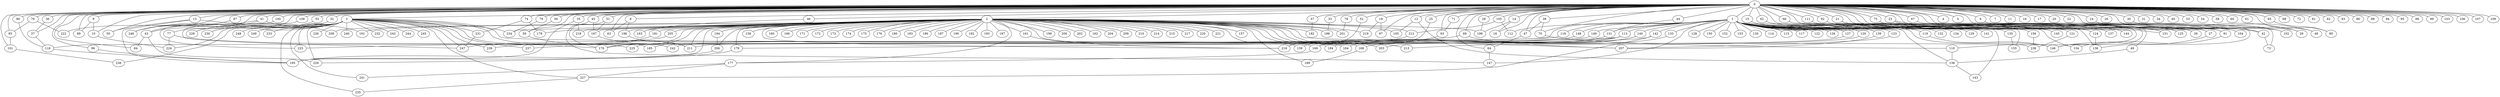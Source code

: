 
graph graphname {
    0 -- 1
0 -- 2
0 -- 3
0 -- 4
0 -- 5
0 -- 6
0 -- 7
0 -- 8
0 -- 9
0 -- 10
0 -- 11
0 -- 12
0 -- 13
0 -- 14
0 -- 15
0 -- 16
0 -- 17
0 -- 18
0 -- 19
0 -- 20
0 -- 21
0 -- 22
0 -- 23
0 -- 24
0 -- 25
0 -- 26
0 -- 27
0 -- 28
0 -- 29
0 -- 30
0 -- 31
0 -- 32
0 -- 33
0 -- 34
0 -- 35
0 -- 36
0 -- 37
0 -- 38
0 -- 39
0 -- 40
0 -- 41
0 -- 42
0 -- 43
0 -- 44
0 -- 45
0 -- 46
0 -- 47
0 -- 48
0 -- 49
0 -- 50
0 -- 51
0 -- 52
0 -- 53
0 -- 54
0 -- 55
0 -- 56
0 -- 57
0 -- 58
0 -- 59
0 -- 60
0 -- 61
0 -- 62
0 -- 63
0 -- 64
0 -- 65
0 -- 66
0 -- 67
0 -- 68
0 -- 69
0 -- 70
0 -- 71
0 -- 72
0 -- 73
0 -- 74
0 -- 75
0 -- 76
0 -- 77
0 -- 78
0 -- 79
0 -- 80
0 -- 81
0 -- 82
0 -- 83
0 -- 84
0 -- 85
0 -- 86
0 -- 87
0 -- 88
0 -- 89
0 -- 90
0 -- 91
0 -- 92
0 -- 93
0 -- 94
0 -- 95
0 -- 96
0 -- 97
0 -- 98
0 -- 99
0 -- 100
0 -- 101
0 -- 102
0 -- 103
0 -- 104
0 -- 105
0 -- 106
0 -- 107
0 -- 108
0 -- 109
0 -- 110
0 -- 111
0 -- 246
1 -- 128
1 -- 130
1 -- 131
1 -- 132
1 -- 133
1 -- 134
1 -- 129
1 -- 136
1 -- 137
1 -- 138
1 -- 139
1 -- 140
1 -- 141
1 -- 142
1 -- 143
1 -- 144
1 -- 145
1 -- 146
1 -- 147
1 -- 148
1 -- 149
1 -- 150
1 -- 151
1 -- 152
1 -- 153
1 -- 154
1 -- 155
1 -- 156
1 -- 135
1 -- 112
1 -- 113
1 -- 114
1 -- 115
1 -- 116
1 -- 117
1 -- 118
1 -- 119
1 -- 120
1 -- 121
1 -- 122
1 -- 123
1 -- 124
1 -- 125
1 -- 126
1 -- 127
2 -- 157
2 -- 158
2 -- 159
2 -- 160
2 -- 161
2 -- 162
2 -- 163
2 -- 164
2 -- 165
2 -- 166
2 -- 167
2 -- 168
2 -- 169
2 -- 170
2 -- 171
2 -- 172
2 -- 173
2 -- 174
2 -- 175
2 -- 176
2 -- 177
2 -- 178
2 -- 179
2 -- 180
2 -- 181
2 -- 182
2 -- 183
2 -- 184
2 -- 185
2 -- 186
2 -- 187
2 -- 188
2 -- 189
2 -- 190
2 -- 191
2 -- 192
2 -- 193
2 -- 194
2 -- 195
2 -- 196
2 -- 197
2 -- 198
2 -- 199
2 -- 200
2 -- 201
2 -- 202
2 -- 203
2 -- 204
2 -- 205
2 -- 206
2 -- 207
2 -- 208
2 -- 209
2 -- 210
2 -- 211
2 -- 212
2 -- 213
2 -- 214
2 -- 215
2 -- 216
2 -- 217
2 -- 218
2 -- 219
2 -- 220
2 -- 221
2 -- 234
3 -- 222
3 -- 223
3 -- 224
3 -- 225
3 -- 226
3 -- 227
3 -- 228
3 -- 229
3 -- 230
3 -- 231
3 -- 232
3 -- 233
3 -- 234
3 -- 235
3 -- 236
3 -- 237
3 -- 238
3 -- 239
3 -- 240
3 -- 241
3 -- 242
3 -- 243
3 -- 244
3 -- 245
3 -- 246
3 -- 247
3 -- 248
3 -- 249
6 -- 102
8 -- 63
8 -- 196
9 -- 10
9 -- 89
10 -- 224
12 -- 138
12 -- 165
13 -- 50
13 -- 195
13 -- 208
14 -- 18
14 -- 198
15 -- 137
19 -- 219
19 -- 97
21 -- 125
21 -- 39
23 -- 27
23 -- 42
24 -- 29
25 -- 216
27 -- 146
28 -- 198
30 -- 48
32 -- 230
33 -- 188
35 -- 218
35 -- 195
36 -- 37
37 -- 116
38 -- 70
38 -- 47
41 -- 43
41 -- 246
41 -- 191
42 -- 73
43 -- 229
43 -- 84
44 -- 131
45 -- 167
45 -- 147
46 -- 163
47 -- 64
49 -- 138
51 -- 170
51 -- 167
52 -- 216
55 -- 228
56 -- 59
57 -- 182
59 -- 211
62 -- 144
64 -- 147
65 -- 80
66 -- 146
67 -- 136
69 -- 207
69 -- 247
70 -- 110
71 -- 93
74 -- 178
74 -- 231
75 -- 104
75 -- 91
76 -- 222
76 -- 85
77 -- 170
77 -- 224
78 -- 201
79 -- 234
85 -- 101
87 -- 246
90 -- 116
91 -- 154
92 -- 151
93 -- 169
96 -- 195
100 -- 223
101 -- 238
105 -- 112
105 -- 212
108 -- 247
110 -- 138
111 -- 151
113 -- 184
113 -- 170
113 -- 179
116 -- 195
118 -- 223
119 -- 146
120 -- 213
121 -- 236
123 -- 207
124 -- 136
127 -- 203
131 -- 159
133 -- 168
135 -- 155
138 -- 143
139 -- 207
140 -- 164
140 -- 169
142 -- 227
142 -- 211
148 -- 225
149 -- 242
156 -- 236
161 -- 216
167 -- 185
168 -- 189
169 -- 177
177 -- 227
177 -- 241
179 -- 195
181 -- 239
194 -- 206
196 -- 211
205 -- 237
206 -- 229
212 -- 216
227 -- 235
231 -- 247

}
